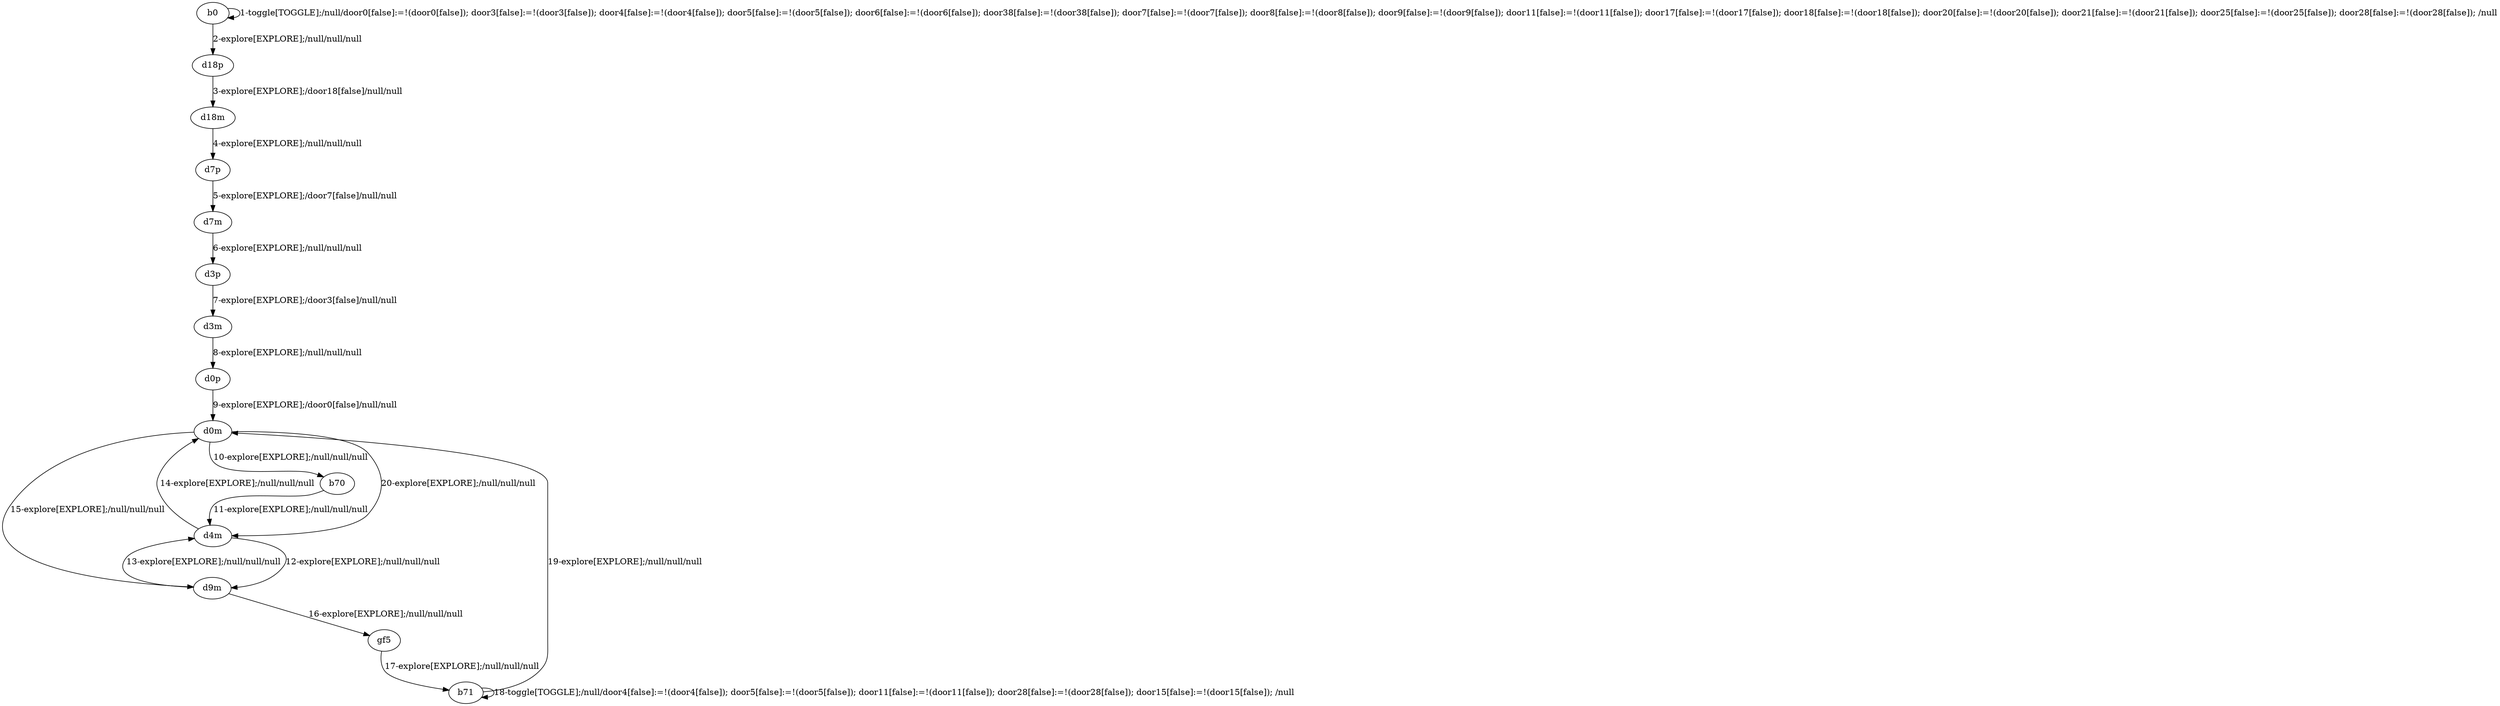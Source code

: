 # Total number of goals covered by this test: 5
# d4m --> d0m
# d0m --> b70
# d4m --> d9m
# b70 --> d4m
# d9m --> d4m

digraph g {
"b0" -> "b0" [label = "1-toggle[TOGGLE];/null/door0[false]:=!(door0[false]); door3[false]:=!(door3[false]); door4[false]:=!(door4[false]); door5[false]:=!(door5[false]); door6[false]:=!(door6[false]); door38[false]:=!(door38[false]); door7[false]:=!(door7[false]); door8[false]:=!(door8[false]); door9[false]:=!(door9[false]); door11[false]:=!(door11[false]); door17[false]:=!(door17[false]); door18[false]:=!(door18[false]); door20[false]:=!(door20[false]); door21[false]:=!(door21[false]); door25[false]:=!(door25[false]); door28[false]:=!(door28[false]); /null"];
"b0" -> "d18p" [label = "2-explore[EXPLORE];/null/null/null"];
"d18p" -> "d18m" [label = "3-explore[EXPLORE];/door18[false]/null/null"];
"d18m" -> "d7p" [label = "4-explore[EXPLORE];/null/null/null"];
"d7p" -> "d7m" [label = "5-explore[EXPLORE];/door7[false]/null/null"];
"d7m" -> "d3p" [label = "6-explore[EXPLORE];/null/null/null"];
"d3p" -> "d3m" [label = "7-explore[EXPLORE];/door3[false]/null/null"];
"d3m" -> "d0p" [label = "8-explore[EXPLORE];/null/null/null"];
"d0p" -> "d0m" [label = "9-explore[EXPLORE];/door0[false]/null/null"];
"d0m" -> "b70" [label = "10-explore[EXPLORE];/null/null/null"];
"b70" -> "d4m" [label = "11-explore[EXPLORE];/null/null/null"];
"d4m" -> "d9m" [label = "12-explore[EXPLORE];/null/null/null"];
"d9m" -> "d4m" [label = "13-explore[EXPLORE];/null/null/null"];
"d4m" -> "d0m" [label = "14-explore[EXPLORE];/null/null/null"];
"d0m" -> "d9m" [label = "15-explore[EXPLORE];/null/null/null"];
"d9m" -> "gf5" [label = "16-explore[EXPLORE];/null/null/null"];
"gf5" -> "b71" [label = "17-explore[EXPLORE];/null/null/null"];
"b71" -> "b71" [label = "18-toggle[TOGGLE];/null/door4[false]:=!(door4[false]); door5[false]:=!(door5[false]); door11[false]:=!(door11[false]); door28[false]:=!(door28[false]); door15[false]:=!(door15[false]); /null"];
"b71" -> "d0m" [label = "19-explore[EXPLORE];/null/null/null"];
"d0m" -> "d4m" [label = "20-explore[EXPLORE];/null/null/null"];
}